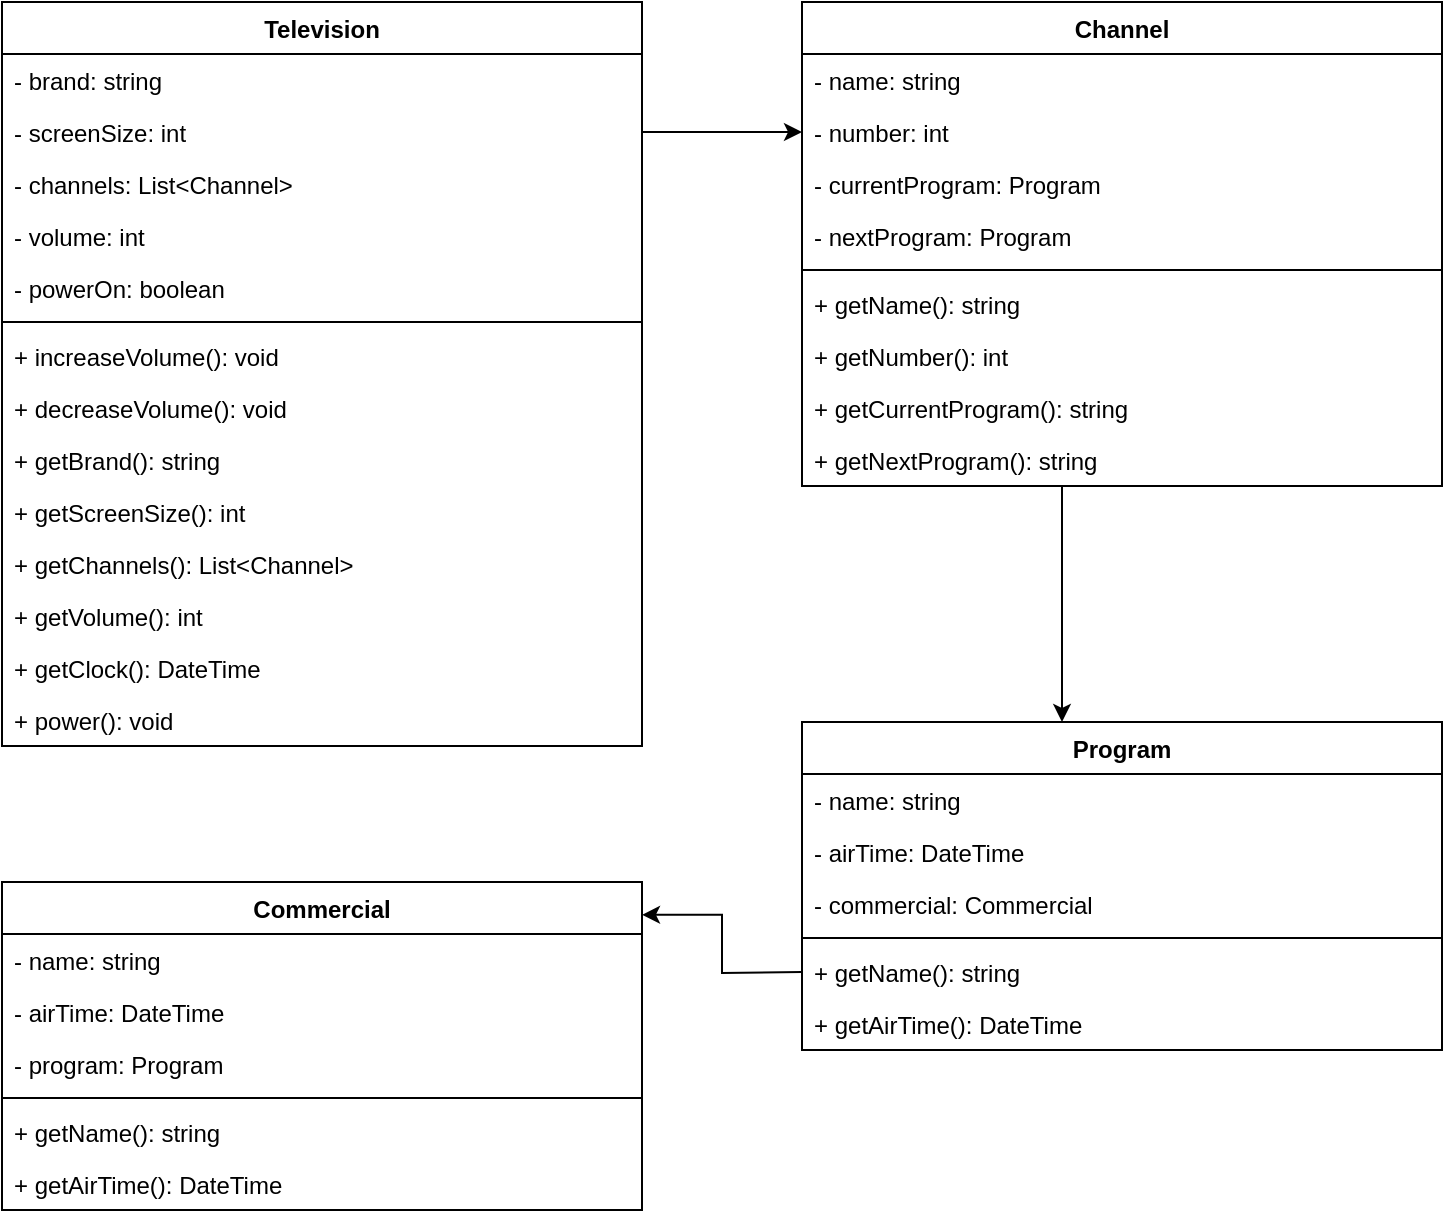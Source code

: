 <mxfile version="12.6.4" type="device"><diagram id="f5clST5zvqA7FV8vApmE" name="Page-1"><mxGraphModel dx="1038" dy="553" grid="1" gridSize="10" guides="1" tooltips="1" connect="1" arrows="1" fold="1" page="1" pageScale="1" pageWidth="850" pageHeight="1100" math="0" shadow="0"><root><mxCell id="0"/><mxCell id="1" parent="0"/><mxCell id="gLy0eObp_DktLIUZa8T6-1" value="Television" style="swimlane;fontStyle=1;align=center;verticalAlign=top;childLayout=stackLayout;horizontal=1;startSize=26;horizontalStack=0;resizeParent=1;resizeParentMax=0;resizeLast=0;collapsible=1;marginBottom=0;" parent="1" vertex="1"><mxGeometry x="40" y="40" width="320" height="372" as="geometry"/></mxCell><mxCell id="gLy0eObp_DktLIUZa8T6-7" value="- brand: string" style="text;strokeColor=none;fillColor=none;align=left;verticalAlign=top;spacingLeft=4;spacingRight=4;overflow=hidden;rotatable=0;points=[[0,0.5],[1,0.5]];portConstraint=eastwest;" parent="gLy0eObp_DktLIUZa8T6-1" vertex="1"><mxGeometry y="26" width="320" height="26" as="geometry"/></mxCell><mxCell id="gLy0eObp_DktLIUZa8T6-8" value="- screenSize: int" style="text;strokeColor=none;fillColor=none;align=left;verticalAlign=top;spacingLeft=4;spacingRight=4;overflow=hidden;rotatable=0;points=[[0,0.5],[1,0.5]];portConstraint=eastwest;" parent="gLy0eObp_DktLIUZa8T6-1" vertex="1"><mxGeometry y="52" width="320" height="26" as="geometry"/></mxCell><mxCell id="gLy0eObp_DktLIUZa8T6-9" value="- channels: List&lt;Channel&gt;" style="text;strokeColor=none;fillColor=none;align=left;verticalAlign=top;spacingLeft=4;spacingRight=4;overflow=hidden;rotatable=0;points=[[0,0.5],[1,0.5]];portConstraint=eastwest;" parent="gLy0eObp_DktLIUZa8T6-1" vertex="1"><mxGeometry y="78" width="320" height="26" as="geometry"/></mxCell><mxCell id="gLy0eObp_DktLIUZa8T6-10" value="- volume: int" style="text;strokeColor=none;fillColor=none;align=left;verticalAlign=top;spacingLeft=4;spacingRight=4;overflow=hidden;rotatable=0;points=[[0,0.5],[1,0.5]];portConstraint=eastwest;" parent="gLy0eObp_DktLIUZa8T6-1" vertex="1"><mxGeometry y="104" width="320" height="26" as="geometry"/></mxCell><mxCell id="gLy0eObp_DktLIUZa8T6-2" value="- powerOn: boolean" style="text;strokeColor=none;fillColor=none;align=left;verticalAlign=top;spacingLeft=4;spacingRight=4;overflow=hidden;rotatable=0;points=[[0,0.5],[1,0.5]];portConstraint=eastwest;" parent="gLy0eObp_DktLIUZa8T6-1" vertex="1"><mxGeometry y="130" width="320" height="26" as="geometry"/></mxCell><mxCell id="gLy0eObp_DktLIUZa8T6-3" value="" style="line;strokeWidth=1;fillColor=none;align=left;verticalAlign=middle;spacingTop=-1;spacingLeft=3;spacingRight=3;rotatable=0;labelPosition=right;points=[];portConstraint=eastwest;" parent="gLy0eObp_DktLIUZa8T6-1" vertex="1"><mxGeometry y="156" width="320" height="8" as="geometry"/></mxCell><mxCell id="gLy0eObp_DktLIUZa8T6-22" value="+ increaseVolume(): void" style="text;strokeColor=none;fillColor=none;align=left;verticalAlign=top;spacingLeft=4;spacingRight=4;overflow=hidden;rotatable=0;points=[[0,0.5],[1,0.5]];portConstraint=eastwest;" parent="gLy0eObp_DktLIUZa8T6-1" vertex="1"><mxGeometry y="164" width="320" height="26" as="geometry"/></mxCell><mxCell id="gLy0eObp_DktLIUZa8T6-23" value="+ decreaseVolume(): void" style="text;strokeColor=none;fillColor=none;align=left;verticalAlign=top;spacingLeft=4;spacingRight=4;overflow=hidden;rotatable=0;points=[[0,0.5],[1,0.5]];portConstraint=eastwest;" parent="gLy0eObp_DktLIUZa8T6-1" vertex="1"><mxGeometry y="190" width="320" height="26" as="geometry"/></mxCell><mxCell id="gLy0eObp_DktLIUZa8T6-25" value="+ getBrand(): string" style="text;strokeColor=none;fillColor=none;align=left;verticalAlign=top;spacingLeft=4;spacingRight=4;overflow=hidden;rotatable=0;points=[[0,0.5],[1,0.5]];portConstraint=eastwest;" parent="gLy0eObp_DktLIUZa8T6-1" vertex="1"><mxGeometry y="216" width="320" height="26" as="geometry"/></mxCell><mxCell id="gLy0eObp_DktLIUZa8T6-26" value="+ getScreenSize(): int" style="text;strokeColor=none;fillColor=none;align=left;verticalAlign=top;spacingLeft=4;spacingRight=4;overflow=hidden;rotatable=0;points=[[0,0.5],[1,0.5]];portConstraint=eastwest;" parent="gLy0eObp_DktLIUZa8T6-1" vertex="1"><mxGeometry y="242" width="320" height="26" as="geometry"/></mxCell><mxCell id="gLy0eObp_DktLIUZa8T6-24" value="+ getChannels(): List&lt;Channel&gt;" style="text;strokeColor=none;fillColor=none;align=left;verticalAlign=top;spacingLeft=4;spacingRight=4;overflow=hidden;rotatable=0;points=[[0,0.5],[1,0.5]];portConstraint=eastwest;" parent="gLy0eObp_DktLIUZa8T6-1" vertex="1"><mxGeometry y="268" width="320" height="26" as="geometry"/></mxCell><mxCell id="gLy0eObp_DktLIUZa8T6-27" value="+ getVolume(): int" style="text;strokeColor=none;fillColor=none;align=left;verticalAlign=top;spacingLeft=4;spacingRight=4;overflow=hidden;rotatable=0;points=[[0,0.5],[1,0.5]];portConstraint=eastwest;" parent="gLy0eObp_DktLIUZa8T6-1" vertex="1"><mxGeometry y="294" width="320" height="26" as="geometry"/></mxCell><mxCell id="gLy0eObp_DktLIUZa8T6-43" value="+ getClock(): DateTime" style="text;strokeColor=none;fillColor=none;align=left;verticalAlign=top;spacingLeft=4;spacingRight=4;overflow=hidden;rotatable=0;points=[[0,0.5],[1,0.5]];portConstraint=eastwest;" parent="gLy0eObp_DktLIUZa8T6-1" vertex="1"><mxGeometry y="320" width="320" height="26" as="geometry"/></mxCell><mxCell id="gLy0eObp_DktLIUZa8T6-21" value="+ power(): void" style="text;strokeColor=none;fillColor=none;align=left;verticalAlign=top;spacingLeft=4;spacingRight=4;overflow=hidden;rotatable=0;points=[[0,0.5],[1,0.5]];portConstraint=eastwest;" parent="gLy0eObp_DktLIUZa8T6-1" vertex="1"><mxGeometry y="346" width="320" height="26" as="geometry"/></mxCell><mxCell id="gLy0eObp_DktLIUZa8T6-37" style="edgeStyle=orthogonalEdgeStyle;rounded=0;orthogonalLoop=1;jettySize=auto;html=1;exitX=0.5;exitY=1;exitDx=0;exitDy=0;" parent="1" source="gLy0eObp_DktLIUZa8T6-11" target="gLy0eObp_DktLIUZa8T6-29" edge="1"><mxGeometry relative="1" as="geometry"><Array as="points"><mxPoint x="570" y="320"/><mxPoint x="570" y="320"/></Array></mxGeometry></mxCell><mxCell id="gLy0eObp_DktLIUZa8T6-11" value="Channel" style="swimlane;fontStyle=1;align=center;verticalAlign=top;childLayout=stackLayout;horizontal=1;startSize=26;horizontalStack=0;resizeParent=1;resizeParentMax=0;resizeLast=0;collapsible=1;marginBottom=0;" parent="1" vertex="1"><mxGeometry x="440" y="40" width="320" height="242" as="geometry"/></mxCell><mxCell id="gLy0eObp_DktLIUZa8T6-12" value="- name: string" style="text;strokeColor=none;fillColor=none;align=left;verticalAlign=top;spacingLeft=4;spacingRight=4;overflow=hidden;rotatable=0;points=[[0,0.5],[1,0.5]];portConstraint=eastwest;" parent="gLy0eObp_DktLIUZa8T6-11" vertex="1"><mxGeometry y="26" width="320" height="26" as="geometry"/></mxCell><mxCell id="gLy0eObp_DktLIUZa8T6-16" value="- number: int" style="text;strokeColor=none;fillColor=none;align=left;verticalAlign=top;spacingLeft=4;spacingRight=4;overflow=hidden;rotatable=0;points=[[0,0.5],[1,0.5]];portConstraint=eastwest;" parent="gLy0eObp_DktLIUZa8T6-11" vertex="1"><mxGeometry y="52" width="320" height="26" as="geometry"/></mxCell><mxCell id="gLy0eObp_DktLIUZa8T6-33" value="- currentProgram: Program&#xA;" style="text;strokeColor=none;fillColor=none;align=left;verticalAlign=top;spacingLeft=4;spacingRight=4;overflow=hidden;rotatable=0;points=[[0,0.5],[1,0.5]];portConstraint=eastwest;" parent="gLy0eObp_DktLIUZa8T6-11" vertex="1"><mxGeometry y="78" width="320" height="26" as="geometry"/></mxCell><mxCell id="gLy0eObp_DktLIUZa8T6-45" value="- nextProgram: Program" style="text;strokeColor=none;fillColor=none;align=left;verticalAlign=top;spacingLeft=4;spacingRight=4;overflow=hidden;rotatable=0;points=[[0,0.5],[1,0.5]];portConstraint=eastwest;" parent="gLy0eObp_DktLIUZa8T6-11" vertex="1"><mxGeometry y="104" width="320" height="26" as="geometry"/></mxCell><mxCell id="gLy0eObp_DktLIUZa8T6-13" value="" style="line;strokeWidth=1;fillColor=none;align=left;verticalAlign=middle;spacingTop=-1;spacingLeft=3;spacingRight=3;rotatable=0;labelPosition=right;points=[];portConstraint=eastwest;" parent="gLy0eObp_DktLIUZa8T6-11" vertex="1"><mxGeometry y="130" width="320" height="8" as="geometry"/></mxCell><mxCell id="gLy0eObp_DktLIUZa8T6-14" value="+ getName(): string" style="text;strokeColor=none;fillColor=none;align=left;verticalAlign=top;spacingLeft=4;spacingRight=4;overflow=hidden;rotatable=0;points=[[0,0.5],[1,0.5]];portConstraint=eastwest;" parent="gLy0eObp_DktLIUZa8T6-11" vertex="1"><mxGeometry y="138" width="320" height="26" as="geometry"/></mxCell><mxCell id="gLy0eObp_DktLIUZa8T6-18" value="+ getNumber(): int" style="text;strokeColor=none;fillColor=none;align=left;verticalAlign=top;spacingLeft=4;spacingRight=4;overflow=hidden;rotatable=0;points=[[0,0.5],[1,0.5]];portConstraint=eastwest;" parent="gLy0eObp_DktLIUZa8T6-11" vertex="1"><mxGeometry y="164" width="320" height="26" as="geometry"/></mxCell><mxCell id="gLy0eObp_DktLIUZa8T6-44" value="+ getCurrentProgram(): string" style="text;strokeColor=none;fillColor=none;align=left;verticalAlign=top;spacingLeft=4;spacingRight=4;overflow=hidden;rotatable=0;points=[[0,0.5],[1,0.5]];portConstraint=eastwest;" parent="gLy0eObp_DktLIUZa8T6-11" vertex="1"><mxGeometry y="190" width="320" height="26" as="geometry"/></mxCell><mxCell id="gLy0eObp_DktLIUZa8T6-46" value="+ getNextProgram(): string" style="text;strokeColor=none;fillColor=none;align=left;verticalAlign=top;spacingLeft=4;spacingRight=4;overflow=hidden;rotatable=0;points=[[0,0.5],[1,0.5]];portConstraint=eastwest;" parent="gLy0eObp_DktLIUZa8T6-11" vertex="1"><mxGeometry y="216" width="320" height="26" as="geometry"/></mxCell><mxCell id="gLy0eObp_DktLIUZa8T6-20" style="edgeStyle=orthogonalEdgeStyle;rounded=0;orthogonalLoop=1;jettySize=auto;html=1;exitX=1;exitY=0.5;exitDx=0;exitDy=0;entryX=0;entryY=0.5;entryDx=0;entryDy=0;" parent="1" source="gLy0eObp_DktLIUZa8T6-9" target="gLy0eObp_DktLIUZa8T6-16" edge="1"><mxGeometry relative="1" as="geometry"><Array as="points"><mxPoint x="360" y="105"/></Array></mxGeometry></mxCell><mxCell id="gLy0eObp_DktLIUZa8T6-29" value="Program" style="swimlane;fontStyle=1;align=center;verticalAlign=top;childLayout=stackLayout;horizontal=1;startSize=26;horizontalStack=0;resizeParent=1;resizeParentMax=0;resizeLast=0;collapsible=1;marginBottom=0;" parent="1" vertex="1"><mxGeometry x="440" y="400" width="320" height="164" as="geometry"/></mxCell><mxCell id="gLy0eObp_DktLIUZa8T6-30" value="- name: string" style="text;strokeColor=none;fillColor=none;align=left;verticalAlign=top;spacingLeft=4;spacingRight=4;overflow=hidden;rotatable=0;points=[[0,0.5],[1,0.5]];portConstraint=eastwest;" parent="gLy0eObp_DktLIUZa8T6-29" vertex="1"><mxGeometry y="26" width="320" height="26" as="geometry"/></mxCell><mxCell id="gLy0eObp_DktLIUZa8T6-36" value="- airTime: DateTime" style="text;strokeColor=none;fillColor=none;align=left;verticalAlign=top;spacingLeft=4;spacingRight=4;overflow=hidden;rotatable=0;points=[[0,0.5],[1,0.5]];portConstraint=eastwest;" parent="gLy0eObp_DktLIUZa8T6-29" vertex="1"><mxGeometry y="52" width="320" height="26" as="geometry"/></mxCell><mxCell id="gLy0eObp_DktLIUZa8T6-56" value="- commercial: Commercial" style="text;strokeColor=none;fillColor=none;align=left;verticalAlign=top;spacingLeft=4;spacingRight=4;overflow=hidden;rotatable=0;points=[[0,0.5],[1,0.5]];portConstraint=eastwest;" parent="gLy0eObp_DktLIUZa8T6-29" vertex="1"><mxGeometry y="78" width="320" height="26" as="geometry"/></mxCell><mxCell id="gLy0eObp_DktLIUZa8T6-31" value="" style="line;strokeWidth=1;fillColor=none;align=left;verticalAlign=middle;spacingTop=-1;spacingLeft=3;spacingRight=3;rotatable=0;labelPosition=right;points=[];portConstraint=eastwest;" parent="gLy0eObp_DktLIUZa8T6-29" vertex="1"><mxGeometry y="104" width="320" height="8" as="geometry"/></mxCell><mxCell id="gLy0eObp_DktLIUZa8T6-41" value="+ getName(): string" style="text;strokeColor=none;fillColor=none;align=left;verticalAlign=top;spacingLeft=4;spacingRight=4;overflow=hidden;rotatable=0;points=[[0,0.5],[1,0.5]];portConstraint=eastwest;" parent="gLy0eObp_DktLIUZa8T6-29" vertex="1"><mxGeometry y="112" width="320" height="26" as="geometry"/></mxCell><mxCell id="gLy0eObp_DktLIUZa8T6-42" value="+ getAirTime(): DateTime" style="text;strokeColor=none;fillColor=none;align=left;verticalAlign=top;spacingLeft=4;spacingRight=4;overflow=hidden;rotatable=0;points=[[0,0.5],[1,0.5]];portConstraint=eastwest;" parent="gLy0eObp_DktLIUZa8T6-29" vertex="1"><mxGeometry y="138" width="320" height="26" as="geometry"/></mxCell><mxCell id="gLy0eObp_DktLIUZa8T6-47" value="Commercial" style="swimlane;fontStyle=1;align=center;verticalAlign=top;childLayout=stackLayout;horizontal=1;startSize=26;horizontalStack=0;resizeParent=1;resizeParentMax=0;resizeLast=0;collapsible=1;marginBottom=0;" parent="1" vertex="1"><mxGeometry x="40" y="480" width="320" height="164" as="geometry"/></mxCell><mxCell id="gLy0eObp_DktLIUZa8T6-48" value="- name: string" style="text;strokeColor=none;fillColor=none;align=left;verticalAlign=top;spacingLeft=4;spacingRight=4;overflow=hidden;rotatable=0;points=[[0,0.5],[1,0.5]];portConstraint=eastwest;" parent="gLy0eObp_DktLIUZa8T6-47" vertex="1"><mxGeometry y="26" width="320" height="26" as="geometry"/></mxCell><mxCell id="gLy0eObp_DktLIUZa8T6-51" value="- airTime: DateTime" style="text;strokeColor=none;fillColor=none;align=left;verticalAlign=top;spacingLeft=4;spacingRight=4;overflow=hidden;rotatable=0;points=[[0,0.5],[1,0.5]];portConstraint=eastwest;" parent="gLy0eObp_DktLIUZa8T6-47" vertex="1"><mxGeometry y="52" width="320" height="26" as="geometry"/></mxCell><mxCell id="gLy0eObp_DktLIUZa8T6-52" value="- program: Program" style="text;strokeColor=none;fillColor=none;align=left;verticalAlign=top;spacingLeft=4;spacingRight=4;overflow=hidden;rotatable=0;points=[[0,0.5],[1,0.5]];portConstraint=eastwest;" parent="gLy0eObp_DktLIUZa8T6-47" vertex="1"><mxGeometry y="78" width="320" height="26" as="geometry"/></mxCell><mxCell id="gLy0eObp_DktLIUZa8T6-49" value="" style="line;strokeWidth=1;fillColor=none;align=left;verticalAlign=middle;spacingTop=-1;spacingLeft=3;spacingRight=3;rotatable=0;labelPosition=right;points=[];portConstraint=eastwest;" parent="gLy0eObp_DktLIUZa8T6-47" vertex="1"><mxGeometry y="104" width="320" height="8" as="geometry"/></mxCell><mxCell id="gLy0eObp_DktLIUZa8T6-53" value="+ getName(): string" style="text;strokeColor=none;fillColor=none;align=left;verticalAlign=top;spacingLeft=4;spacingRight=4;overflow=hidden;rotatable=0;points=[[0,0.5],[1,0.5]];portConstraint=eastwest;" parent="gLy0eObp_DktLIUZa8T6-47" vertex="1"><mxGeometry y="112" width="320" height="26" as="geometry"/></mxCell><mxCell id="gLy0eObp_DktLIUZa8T6-54" value="+ getAirTime(): DateTime" style="text;strokeColor=none;fillColor=none;align=left;verticalAlign=top;spacingLeft=4;spacingRight=4;overflow=hidden;rotatable=0;points=[[0,0.5],[1,0.5]];portConstraint=eastwest;" parent="gLy0eObp_DktLIUZa8T6-47" vertex="1"><mxGeometry y="138" width="320" height="26" as="geometry"/></mxCell><mxCell id="gLy0eObp_DktLIUZa8T6-55" style="edgeStyle=orthogonalEdgeStyle;rounded=0;orthogonalLoop=1;jettySize=auto;html=1;exitX=0;exitY=0.5;exitDx=0;exitDy=0;entryX=1;entryY=0.1;entryDx=0;entryDy=0;entryPerimeter=0;" parent="1" target="gLy0eObp_DktLIUZa8T6-47" edge="1"><mxGeometry relative="1" as="geometry"><mxPoint x="362" y="490" as="targetPoint"/><mxPoint x="440" y="525" as="sourcePoint"/></mxGeometry></mxCell></root></mxGraphModel></diagram></mxfile>